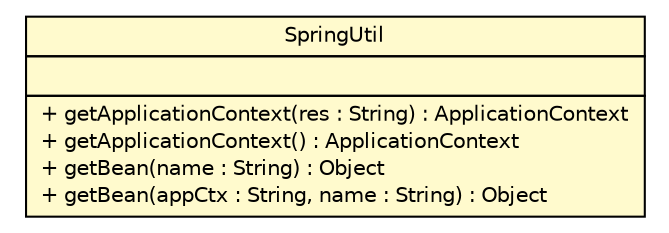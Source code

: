 #!/usr/local/bin/dot
#
# Class diagram 
# Generated by UMLGraph version 5.1 (http://www.umlgraph.org/)
#

digraph G {
	edge [fontname="Helvetica",fontsize=10,labelfontname="Helvetica",labelfontsize=10];
	node [fontname="Helvetica",fontsize=10,shape=plaintext];
	nodesep=0.25;
	ranksep=0.5;
	// com.apporiented.hermesftp.SpringUtil
	c262 [label=<<table title="com.apporiented.hermesftp.SpringUtil" border="0" cellborder="1" cellspacing="0" cellpadding="2" port="p" bgcolor="lemonChiffon" href="./SpringUtil.html">
		<tr><td><table border="0" cellspacing="0" cellpadding="1">
<tr><td align="center" balign="center"> SpringUtil </td></tr>
		</table></td></tr>
		<tr><td><table border="0" cellspacing="0" cellpadding="1">
<tr><td align="left" balign="left">  </td></tr>
		</table></td></tr>
		<tr><td><table border="0" cellspacing="0" cellpadding="1">
<tr><td align="left" balign="left"> + getApplicationContext(res : String) : ApplicationContext </td></tr>
<tr><td align="left" balign="left"> + getApplicationContext() : ApplicationContext </td></tr>
<tr><td align="left" balign="left"> + getBean(name : String) : Object </td></tr>
<tr><td align="left" balign="left"> + getBean(appCtx : String, name : String) : Object </td></tr>
		</table></td></tr>
		</table>>, fontname="Helvetica", fontcolor="black", fontsize=10.0];
}

